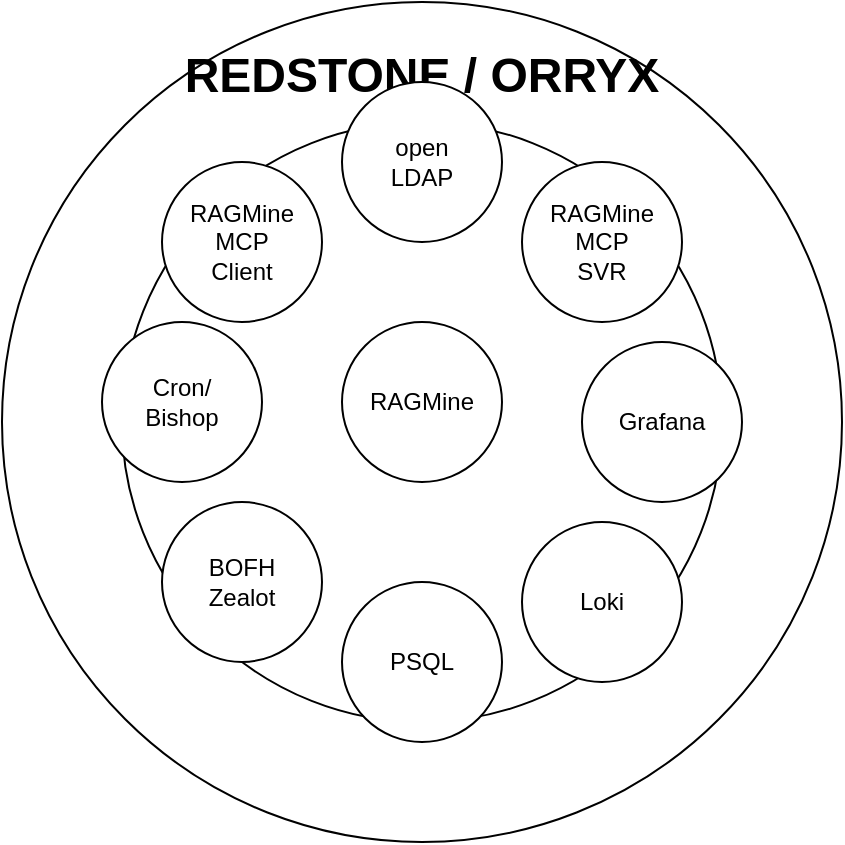<mxfile version="28.0.4">
  <diagram name="Page-1" id="iq1k8ACWDL7KgENsJ9e4">
    <mxGraphModel dx="946" dy="679" grid="1" gridSize="10" guides="1" tooltips="1" connect="1" arrows="1" fold="1" page="1" pageScale="1" pageWidth="850" pageHeight="1100" math="0" shadow="0">
      <root>
        <mxCell id="0" />
        <mxCell id="1" parent="0" />
        <mxCell id="ttnsVl5ffZw-3S3VeS3s-1" value="&lt;h1&gt;REDSTONE / ORRYX&lt;/h1&gt;" style="ellipse;whiteSpace=wrap;html=1;aspect=fixed;verticalAlign=top;direction=south;" vertex="1" parent="1">
          <mxGeometry x="250" y="140" width="420" height="420" as="geometry" />
        </mxCell>
        <mxCell id="21Cjd468Wk4KAWmeG08--1" value="" style="ellipse;whiteSpace=wrap;html=1;aspect=fixed;" parent="1" vertex="1">
          <mxGeometry x="310" y="200" width="300" height="300" as="geometry" />
        </mxCell>
        <mxCell id="21Cjd468Wk4KAWmeG08--2" value="open&lt;div&gt;LDAP&lt;/div&gt;" style="ellipse;whiteSpace=wrap;html=1;aspect=fixed;" parent="1" vertex="1">
          <mxGeometry x="420" y="180" width="80" height="80" as="geometry" />
        </mxCell>
        <mxCell id="21Cjd468Wk4KAWmeG08--3" value="Grafana" style="ellipse;whiteSpace=wrap;html=1;aspect=fixed;" parent="1" vertex="1">
          <mxGeometry x="540" y="310" width="80" height="80" as="geometry" />
        </mxCell>
        <mxCell id="21Cjd468Wk4KAWmeG08--4" value="PSQL" style="ellipse;whiteSpace=wrap;html=1;aspect=fixed;" parent="1" vertex="1">
          <mxGeometry x="420" y="430" width="80" height="80" as="geometry" />
        </mxCell>
        <mxCell id="21Cjd468Wk4KAWmeG08--5" value="Loki" style="ellipse;whiteSpace=wrap;html=1;aspect=fixed;" parent="1" vertex="1">
          <mxGeometry x="510" y="400" width="80" height="80" as="geometry" />
        </mxCell>
        <mxCell id="21Cjd468Wk4KAWmeG08--6" value="RAGMine" style="ellipse;whiteSpace=wrap;html=1;aspect=fixed;" parent="1" vertex="1">
          <mxGeometry x="420" y="300" width="80" height="80" as="geometry" />
        </mxCell>
        <mxCell id="21Cjd468Wk4KAWmeG08--7" value="BOFH&lt;div&gt;Zealot&lt;/div&gt;" style="ellipse;whiteSpace=wrap;html=1;aspect=fixed;" parent="1" vertex="1">
          <mxGeometry x="330" y="390" width="80" height="80" as="geometry" />
        </mxCell>
        <mxCell id="21Cjd468Wk4KAWmeG08--8" value="RAGMine&lt;div&gt;MCP&lt;div&gt;Client&lt;/div&gt;&lt;/div&gt;" style="ellipse;whiteSpace=wrap;html=1;aspect=fixed;" parent="1" vertex="1">
          <mxGeometry x="330" y="220" width="80" height="80" as="geometry" />
        </mxCell>
        <mxCell id="21Cjd468Wk4KAWmeG08--9" value="RAGMine&lt;div&gt;MCP&lt;/div&gt;&lt;div&gt;SVR&lt;/div&gt;" style="ellipse;whiteSpace=wrap;html=1;aspect=fixed;" parent="1" vertex="1">
          <mxGeometry x="510" y="220" width="80" height="80" as="geometry" />
        </mxCell>
        <mxCell id="21Cjd468Wk4KAWmeG08--11" value="Cron/&lt;div&gt;Bishop&lt;/div&gt;" style="ellipse;whiteSpace=wrap;html=1;aspect=fixed;" parent="1" vertex="1">
          <mxGeometry x="300" y="300" width="80" height="80" as="geometry" />
        </mxCell>
      </root>
    </mxGraphModel>
  </diagram>
</mxfile>
